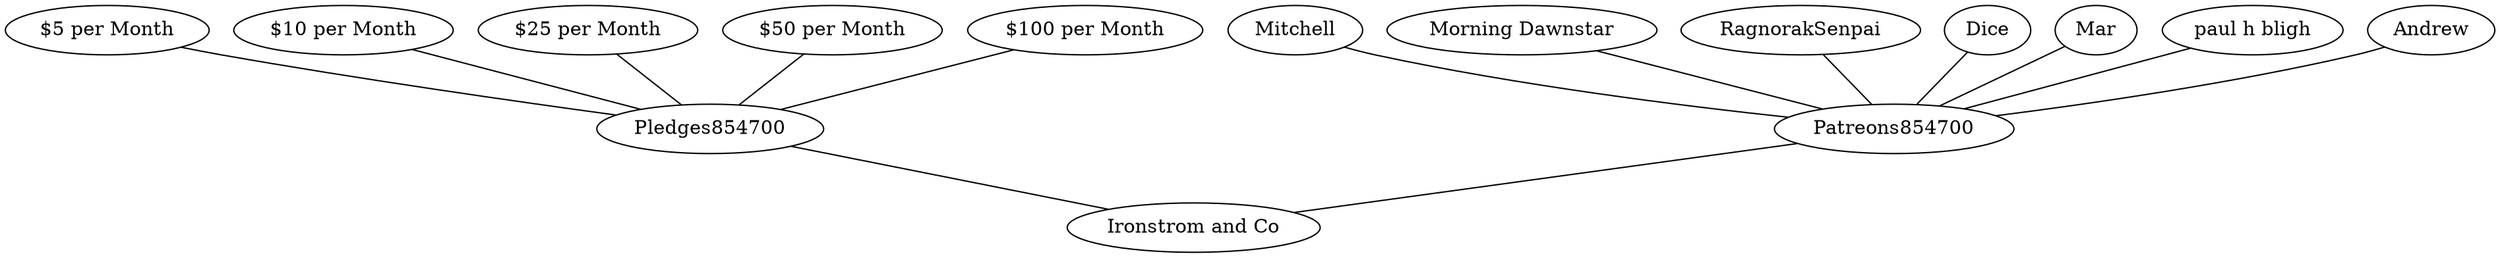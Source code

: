 graph Patreon {854700 [label="Ironstrom and Co"];Pledges854700 -- 854700;Patreons854700 -- 854700;41014879 [label="$5 per Month"];41014879 -- Pledges854700;3888474 [label="$10 per Month"];3888474 -- Pledges854700;25209742 [label="$25 per Month"];25209742 -- Pledges854700;26966483 [label="$50 per Month"];26966483 -- Pledges854700;31884011 [label="$100 per Month"];31884011 -- Pledges854700;"Mitchell" -- Patreons854700;"Morning Dawnstar" -- Patreons854700;"RagnorakSenpai" -- Patreons854700;"Dice" -- Patreons854700;"Mar" -- Patreons854700;"paul h bligh" -- Patreons854700;"Andrew" -- Patreons854700;}